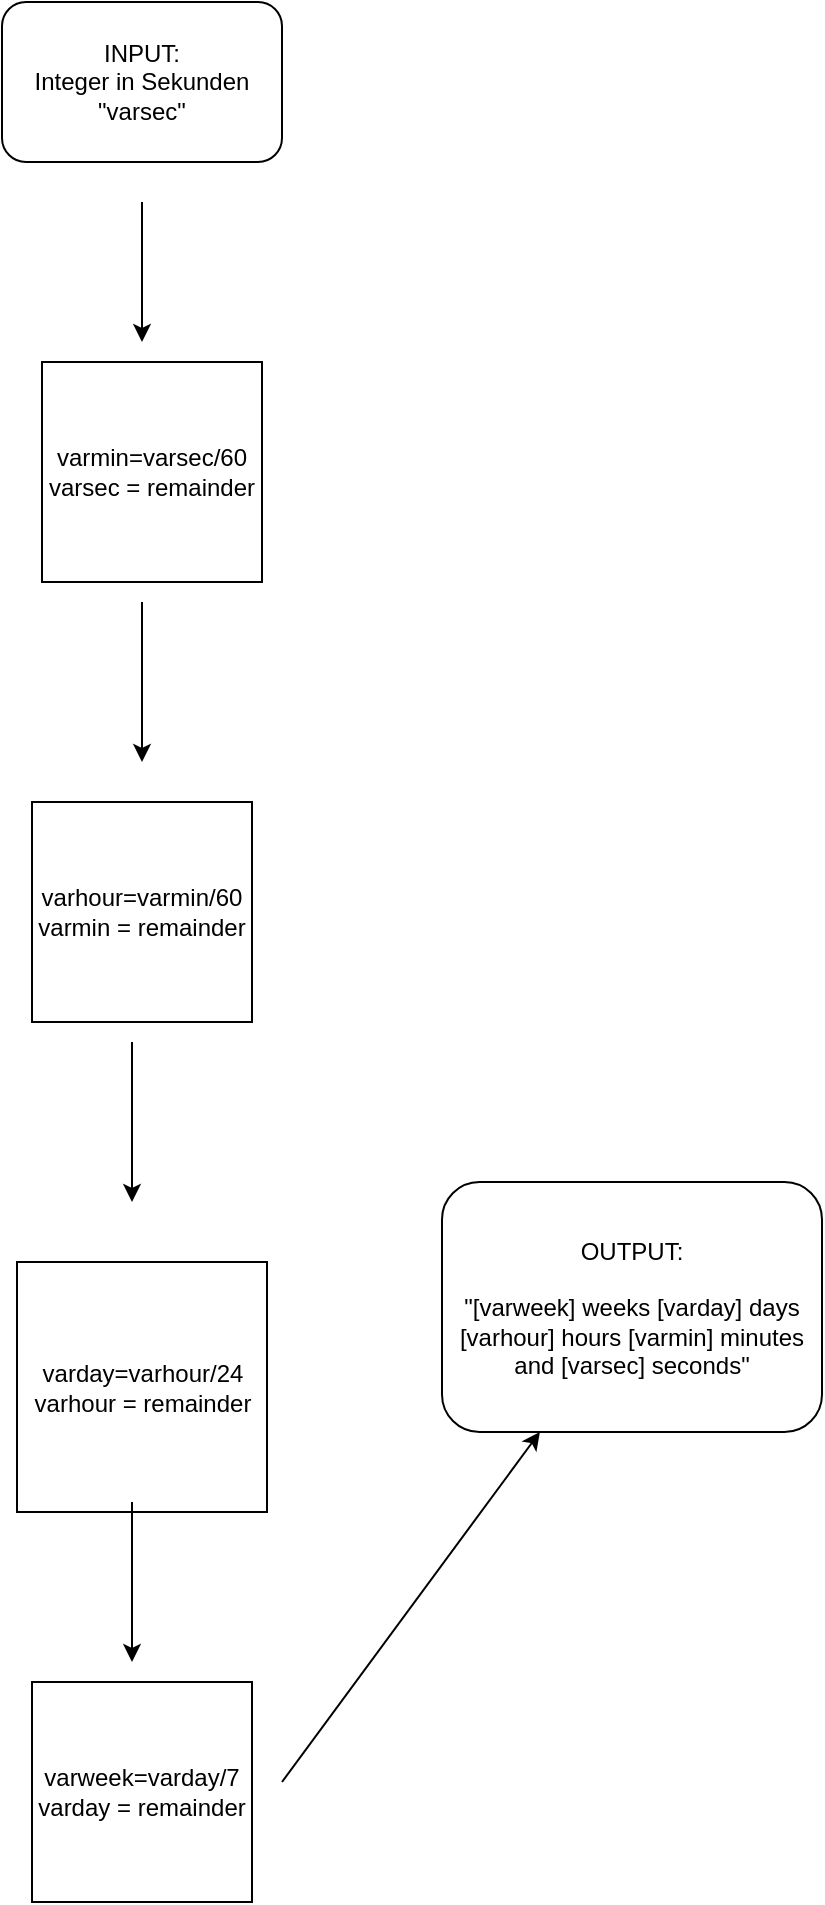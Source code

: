 <mxfile>
    <diagram id="HwAKhTz4qrpDBZMM8e1U" name="Page-1">
        <mxGraphModel dx="734" dy="575" grid="1" gridSize="10" guides="1" tooltips="1" connect="1" arrows="1" fold="1" page="1" pageScale="1" pageWidth="850" pageHeight="1100" math="0" shadow="0">
            <root>
                <mxCell id="0"/>
                <mxCell id="1" parent="0"/>
                <mxCell id="OdKZN20U_0QvpqmyDAUV-1" value="&lt;div&gt;INPUT: &lt;br&gt;&lt;/div&gt;&lt;div&gt;Integer in Sekunden&lt;/div&gt;&lt;div&gt;&quot;varsec&quot;&lt;br&gt;&lt;/div&gt;" style="rounded=1;whiteSpace=wrap;html=1;" parent="1" vertex="1">
                    <mxGeometry x="90" y="120" width="140" height="80" as="geometry"/>
                </mxCell>
                <mxCell id="OdKZN20U_0QvpqmyDAUV-2" value="" style="endArrow=classic;html=1;" parent="1" edge="1">
                    <mxGeometry width="50" height="50" relative="1" as="geometry">
                        <mxPoint x="160" y="220" as="sourcePoint"/>
                        <mxPoint x="160" y="290" as="targetPoint"/>
                        <Array as="points"/>
                    </mxGeometry>
                </mxCell>
                <mxCell id="OdKZN20U_0QvpqmyDAUV-3" value="&lt;div&gt;varmin=varsec/60&lt;/div&gt;&lt;div&gt;varsec = remainder&lt;br&gt;&lt;/div&gt;" style="whiteSpace=wrap;html=1;aspect=fixed;" parent="1" vertex="1">
                    <mxGeometry x="110" y="300" width="110" height="110" as="geometry"/>
                </mxCell>
                <mxCell id="OdKZN20U_0QvpqmyDAUV-4" value="" style="endArrow=classic;html=1;" parent="1" edge="1">
                    <mxGeometry width="50" height="50" relative="1" as="geometry">
                        <mxPoint x="160" y="420" as="sourcePoint"/>
                        <mxPoint x="160" y="500" as="targetPoint"/>
                    </mxGeometry>
                </mxCell>
                <mxCell id="OdKZN20U_0QvpqmyDAUV-6" value="&lt;div&gt;varhour=varmin/60&lt;/div&gt;&lt;div&gt;varmin = remainder&lt;br&gt;&lt;/div&gt;" style="whiteSpace=wrap;html=1;aspect=fixed;" parent="1" vertex="1">
                    <mxGeometry x="105" y="520" width="110" height="110" as="geometry"/>
                </mxCell>
                <mxCell id="OdKZN20U_0QvpqmyDAUV-7" value="" style="endArrow=classic;html=1;" parent="1" edge="1">
                    <mxGeometry width="50" height="50" relative="1" as="geometry">
                        <mxPoint x="155" y="640" as="sourcePoint"/>
                        <mxPoint x="155" y="720" as="targetPoint"/>
                    </mxGeometry>
                </mxCell>
                <mxCell id="OdKZN20U_0QvpqmyDAUV-8" value="&lt;div&gt;varday=varhour/24&lt;/div&gt;&lt;div align=&quot;left&quot;&gt;varhour = remainder&lt;br&gt;&lt;/div&gt;" style="whiteSpace=wrap;html=1;aspect=fixed;" parent="1" vertex="1">
                    <mxGeometry x="97.5" y="750" width="125" height="125" as="geometry"/>
                </mxCell>
                <mxCell id="OdKZN20U_0QvpqmyDAUV-9" value="" style="endArrow=classic;html=1;" parent="1" edge="1">
                    <mxGeometry width="50" height="50" relative="1" as="geometry">
                        <mxPoint x="155" y="870" as="sourcePoint"/>
                        <mxPoint x="155" y="950" as="targetPoint"/>
                    </mxGeometry>
                </mxCell>
                <mxCell id="OdKZN20U_0QvpqmyDAUV-10" value="&lt;div&gt;varweek=varday/7&lt;/div&gt;&lt;div align=&quot;left&quot;&gt;varday = remainder&lt;br&gt;&lt;/div&gt;" style="whiteSpace=wrap;html=1;aspect=fixed;" parent="1" vertex="1">
                    <mxGeometry x="105" y="960" width="110" height="110" as="geometry"/>
                </mxCell>
                <mxCell id="OdKZN20U_0QvpqmyDAUV-11" value="" style="endArrow=classic;html=1;" parent="1" target="OdKZN20U_0QvpqmyDAUV-12" edge="1">
                    <mxGeometry width="50" height="50" relative="1" as="geometry">
                        <mxPoint x="230" y="1010" as="sourcePoint"/>
                        <mxPoint x="360" y="840" as="targetPoint"/>
                    </mxGeometry>
                </mxCell>
                <mxCell id="OdKZN20U_0QvpqmyDAUV-12" value="&lt;div&gt;OUTPUT:&lt;/div&gt;&lt;div&gt;&lt;br&gt;&lt;/div&gt;&quot;[varweek] weeks [varday] days [varhour] hours [varmin] minutes and [varsec] seconds&quot; " style="rounded=1;whiteSpace=wrap;html=1;" parent="1" vertex="1">
                    <mxGeometry x="310" y="710" width="190" height="125" as="geometry"/>
                </mxCell>
            </root>
        </mxGraphModel>
    </diagram>
</mxfile>